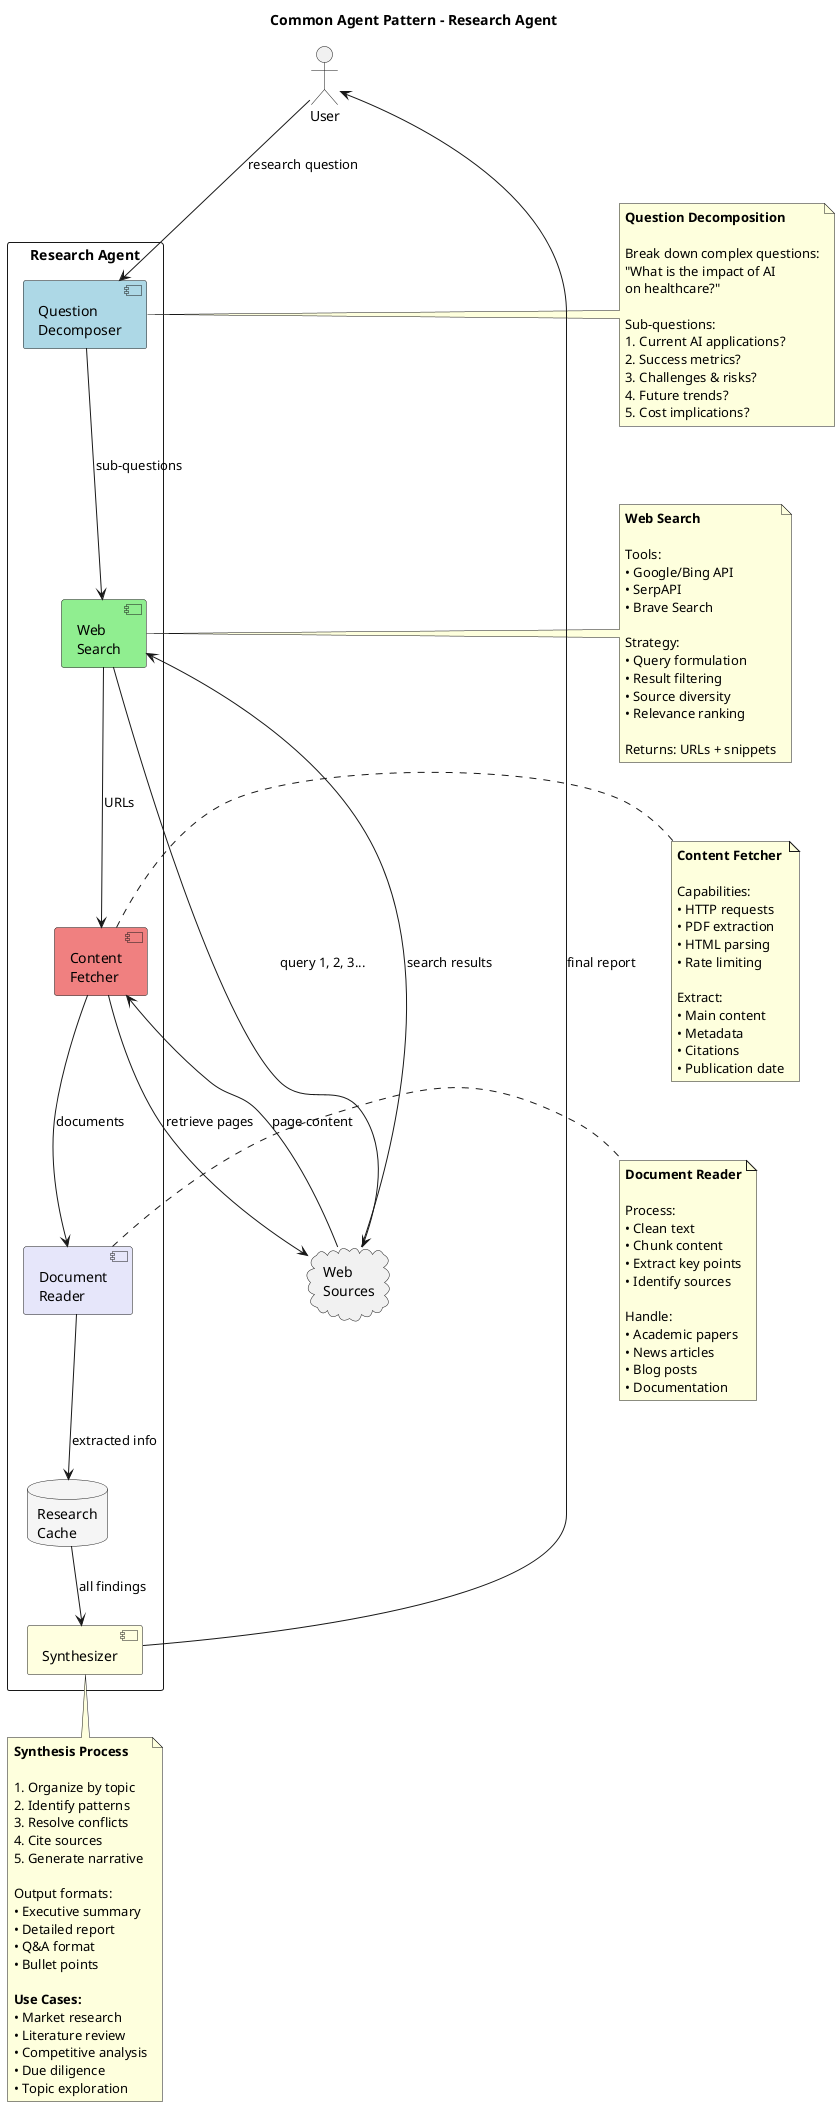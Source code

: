 @startuml
!define DECOMPOSE #LightBlue
!define SEARCH #LightGreen
!define FETCH #LightCoral
!define SYNTHESIZE #LightYellow

title Common Agent Pattern - Research Agent

actor User

rectangle "Research Agent" {
    
    component "Question\nDecomposer" as decompose DECOMPOSE
    
    component "Web\nSearch" as search SEARCH
    
    component "Content\nFetcher" as fetch FETCH
    
    component "Document\nReader" as reader #Lavender
    
    component "Synthesizer" as synthesize SYNTHESIZE
    
    database "Research\nCache" as cache #WhiteSmoke
}

cloud "Web\nSources" as web

User -down-> decompose : research question
decompose -down-> search : sub-questions

search -down-> web : query 1, 2, 3...
web -up-> search : search results

search -down-> fetch : URLs
fetch -down-> web : retrieve pages
web -up-> fetch : page content

fetch -down-> reader : documents
reader -down-> cache : extracted info

cache -down-> synthesize : all findings
synthesize -up-> User : final report

note right of decompose
  **Question Decomposition**
  
  Break down complex questions:
  "What is the impact of AI 
  on healthcare?"
  
  Sub-questions:
  1. Current AI applications?
  2. Success metrics?
  3. Challenges & risks?
  4. Future trends?
  5. Cost implications?
end note

note right of search
  **Web Search**
  
  Tools:
  • Google/Bing API
  • SerpAPI
  • Brave Search
  
  Strategy:
  • Query formulation
  • Result filtering
  • Source diversity
  • Relevance ranking
  
  Returns: URLs + snippets
end note

note right of fetch
  **Content Fetcher**
  
  Capabilities:
  • HTTP requests
  • PDF extraction
  • HTML parsing
  • Rate limiting
  
  Extract:
  • Main content
  • Metadata
  • Citations
  • Publication date
end note

note right of reader
  **Document Reader**
  
  Process:
  • Clean text
  • Chunk content
  • Extract key points
  • Identify sources
  
  Handle:
  • Academic papers
  • News articles
  • Blog posts
  • Documentation
end note

note bottom of synthesize
  **Synthesis Process**
  
  1. Organize by topic
  2. Identify patterns
  3. Resolve conflicts
  4. Cite sources
  5. Generate narrative
  
  Output formats:
  • Executive summary
  • Detailed report
  • Q&A format
  • Bullet points
  
  **Use Cases:**
  • Market research
  • Literature review
  • Competitive analysis
  • Due diligence
  • Topic exploration
end note

@enduml
